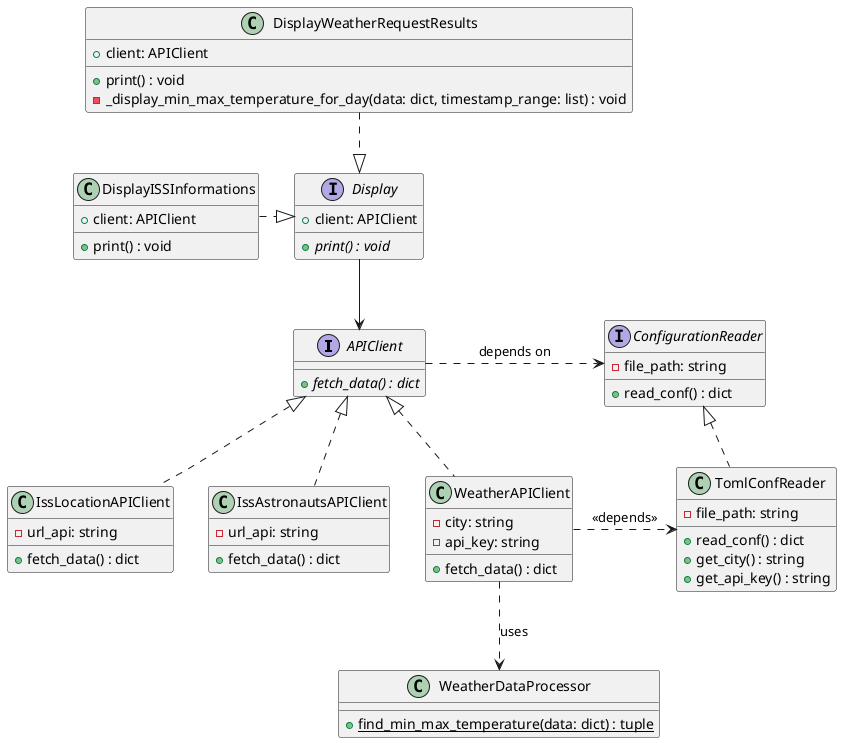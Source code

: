 @startuml
' Abstract base class
interface APIClient {
  + {abstract} fetch_data() : dict
}

' Display interfaces
interface Display {
  + client: APIClient
  + {abstract} print() : void
}

' Configuration
interface ConfigurationReader {
  - file_path: string
  + read_conf() : dict
}

' API Clients
class IssLocationAPIClient {
  - url_api: string
  + fetch_data() : dict
}

class IssAstronautsAPIClient {
  - url_api: string
  + fetch_data() : dict
}

class WeatherAPIClient {
  - city: string
  - api_key: string
  + fetch_data() : dict
}

class WeatherDataProcessor {
  + {static} find_min_max_temperature(data: dict) : tuple
}

class DisplayISSInformations {
  + client: APIClient
  + print() : void
}

class DisplayWeatherRequestResults {
  + client: APIClient
  + print() : void
  - _display_min_max_temperature_for_day(data: dict, timestamp_range: list) : void
}

class TomlConfReader {
  - file_path: string
  + read_conf() : dict
  + get_city() : string
  + get_api_key() : string
}

' Relationships
Display -down-> APIClient

ConfigurationReader <|.. TomlConfReader
ConfigurationReader <.left. APIClient : depends on
APIClient <|.. IssLocationAPIClient
APIClient <|.. WeatherAPIClient
APIClient <|.. IssAstronautsAPIClient

Display <|.left. DisplayISSInformations
Display <|.up. DisplayWeatherRequestResults

WeatherAPIClient ..> WeatherDataProcessor : uses
TomlConfReader <.left. WeatherAPIClient: << depends >>

@enduml

